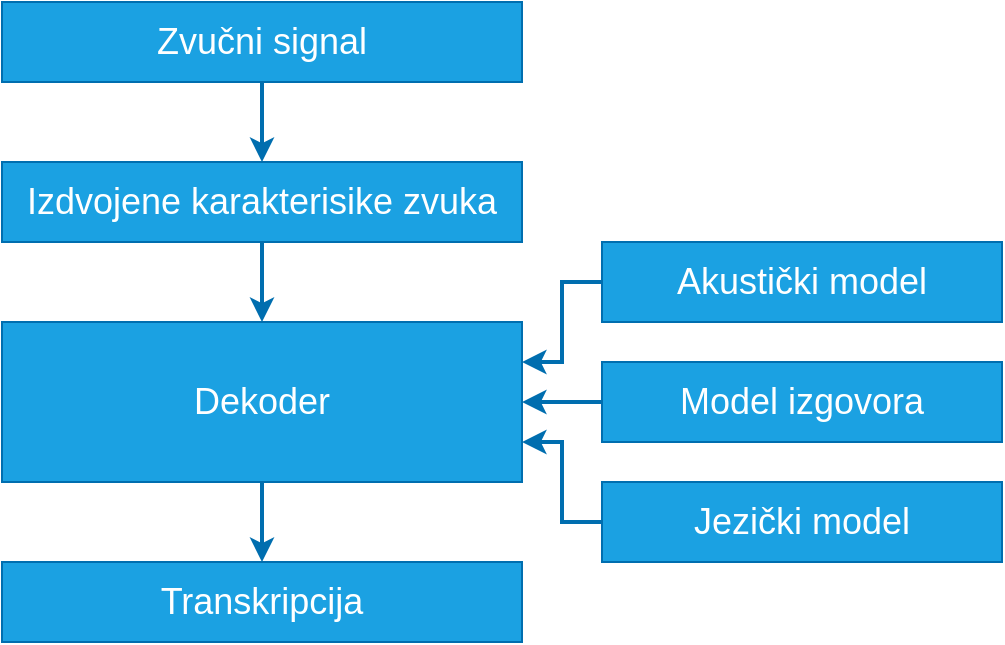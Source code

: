 <mxfile version="15.8.2" type="device"><diagram id="UAeW6yyF2aciUwUSUZVn" name="Page-1"><mxGraphModel dx="1045" dy="608" grid="1" gridSize="10" guides="1" tooltips="1" connect="1" arrows="1" fold="1" page="1" pageScale="1" pageWidth="850" pageHeight="1100" math="0" shadow="0"><root><mxCell id="0"/><mxCell id="1" parent="0"/><mxCell id="2v3N5F8QFTpm8hl-0Ivr-12" style="edgeStyle=orthogonalEdgeStyle;rounded=0;orthogonalLoop=1;jettySize=auto;html=1;fontSize=18;strokeWidth=2;fillColor=#1ba1e2;strokeColor=#006EAF;" edge="1" parent="1" source="2v3N5F8QFTpm8hl-0Ivr-1" target="2v3N5F8QFTpm8hl-0Ivr-3"><mxGeometry relative="1" as="geometry"/></mxCell><mxCell id="2v3N5F8QFTpm8hl-0Ivr-1" value="&lt;font style=&quot;font-size: 18px&quot;&gt;Zvučni signal&lt;/font&gt;" style="rounded=0;whiteSpace=wrap;html=1;fillColor=#1ba1e2;strokeColor=#006EAF;fontColor=#ffffff;" vertex="1" parent="1"><mxGeometry x="300" y="240" width="260" height="40" as="geometry"/></mxCell><mxCell id="2v3N5F8QFTpm8hl-0Ivr-11" style="edgeStyle=orthogonalEdgeStyle;rounded=0;orthogonalLoop=1;jettySize=auto;html=1;entryX=0.5;entryY=0;entryDx=0;entryDy=0;fontSize=18;strokeWidth=2;fillColor=#1ba1e2;strokeColor=#006EAF;" edge="1" parent="1" source="2v3N5F8QFTpm8hl-0Ivr-3" target="2v3N5F8QFTpm8hl-0Ivr-4"><mxGeometry relative="1" as="geometry"/></mxCell><mxCell id="2v3N5F8QFTpm8hl-0Ivr-3" value="Izdvojene karakterisike zvuka" style="rounded=0;whiteSpace=wrap;html=1;fontSize=18;fillColor=#1ba1e2;fontColor=#ffffff;strokeColor=#006EAF;" vertex="1" parent="1"><mxGeometry x="300" y="320" width="260" height="40" as="geometry"/></mxCell><mxCell id="2v3N5F8QFTpm8hl-0Ivr-10" style="edgeStyle=orthogonalEdgeStyle;rounded=0;orthogonalLoop=1;jettySize=auto;html=1;entryX=0.5;entryY=0;entryDx=0;entryDy=0;fontSize=18;fillColor=#1ba1e2;strokeColor=#006EAF;strokeWidth=2;" edge="1" parent="1" source="2v3N5F8QFTpm8hl-0Ivr-4" target="2v3N5F8QFTpm8hl-0Ivr-9"><mxGeometry relative="1" as="geometry"/></mxCell><mxCell id="2v3N5F8QFTpm8hl-0Ivr-4" value="&lt;font style=&quot;font-size: 18px&quot;&gt;Dekoder&lt;/font&gt;" style="rounded=0;whiteSpace=wrap;html=1;fillColor=#1ba1e2;strokeColor=#006EAF;fontColor=#ffffff;" vertex="1" parent="1"><mxGeometry x="300" y="400" width="260" height="80" as="geometry"/></mxCell><mxCell id="2v3N5F8QFTpm8hl-0Ivr-15" style="edgeStyle=orthogonalEdgeStyle;rounded=0;orthogonalLoop=1;jettySize=auto;html=1;entryX=1;entryY=0.5;entryDx=0;entryDy=0;fontSize=18;fillColor=#1ba1e2;strokeColor=#006EAF;strokeWidth=2;" edge="1" parent="1" source="2v3N5F8QFTpm8hl-0Ivr-6" target="2v3N5F8QFTpm8hl-0Ivr-4"><mxGeometry relative="1" as="geometry"/></mxCell><mxCell id="2v3N5F8QFTpm8hl-0Ivr-6" value="&lt;font style=&quot;font-size: 18px&quot;&gt;Model izgovora&lt;br&gt;&lt;/font&gt;" style="rounded=0;whiteSpace=wrap;html=1;fillColor=#1ba1e2;strokeColor=#006EAF;fontColor=#ffffff;" vertex="1" parent="1"><mxGeometry x="600" y="420" width="200" height="40" as="geometry"/></mxCell><mxCell id="2v3N5F8QFTpm8hl-0Ivr-14" style="edgeStyle=orthogonalEdgeStyle;rounded=0;orthogonalLoop=1;jettySize=auto;html=1;entryX=1;entryY=0.25;entryDx=0;entryDy=0;fontSize=18;fillColor=#1ba1e2;strokeColor=#006EAF;strokeWidth=2;" edge="1" parent="1" source="2v3N5F8QFTpm8hl-0Ivr-7" target="2v3N5F8QFTpm8hl-0Ivr-4"><mxGeometry relative="1" as="geometry"/></mxCell><mxCell id="2v3N5F8QFTpm8hl-0Ivr-7" value="&lt;font style=&quot;font-size: 18px&quot;&gt;Akustički model&lt;br&gt;&lt;/font&gt;" style="rounded=0;whiteSpace=wrap;html=1;fillColor=#1ba1e2;strokeColor=#006EAF;fontColor=#ffffff;" vertex="1" parent="1"><mxGeometry x="600" y="360" width="200" height="40" as="geometry"/></mxCell><mxCell id="2v3N5F8QFTpm8hl-0Ivr-16" style="edgeStyle=orthogonalEdgeStyle;rounded=0;orthogonalLoop=1;jettySize=auto;html=1;entryX=1;entryY=0.75;entryDx=0;entryDy=0;fontSize=18;fillColor=#1ba1e2;strokeColor=#006EAF;strokeWidth=2;" edge="1" parent="1" source="2v3N5F8QFTpm8hl-0Ivr-8" target="2v3N5F8QFTpm8hl-0Ivr-4"><mxGeometry relative="1" as="geometry"/></mxCell><mxCell id="2v3N5F8QFTpm8hl-0Ivr-8" value="&lt;font style=&quot;font-size: 18px&quot;&gt;Jezički model&lt;br&gt;&lt;/font&gt;" style="rounded=0;whiteSpace=wrap;html=1;fillColor=#1ba1e2;strokeColor=#006EAF;fontColor=#ffffff;" vertex="1" parent="1"><mxGeometry x="600" y="480" width="200" height="40" as="geometry"/></mxCell><mxCell id="2v3N5F8QFTpm8hl-0Ivr-9" value="&lt;font style=&quot;font-size: 18px&quot;&gt;Transkripcija&lt;/font&gt;" style="rounded=0;whiteSpace=wrap;html=1;fillColor=#1ba1e2;strokeColor=#006EAF;fontColor=#ffffff;" vertex="1" parent="1"><mxGeometry x="300" y="520" width="260" height="40" as="geometry"/></mxCell></root></mxGraphModel></diagram></mxfile>